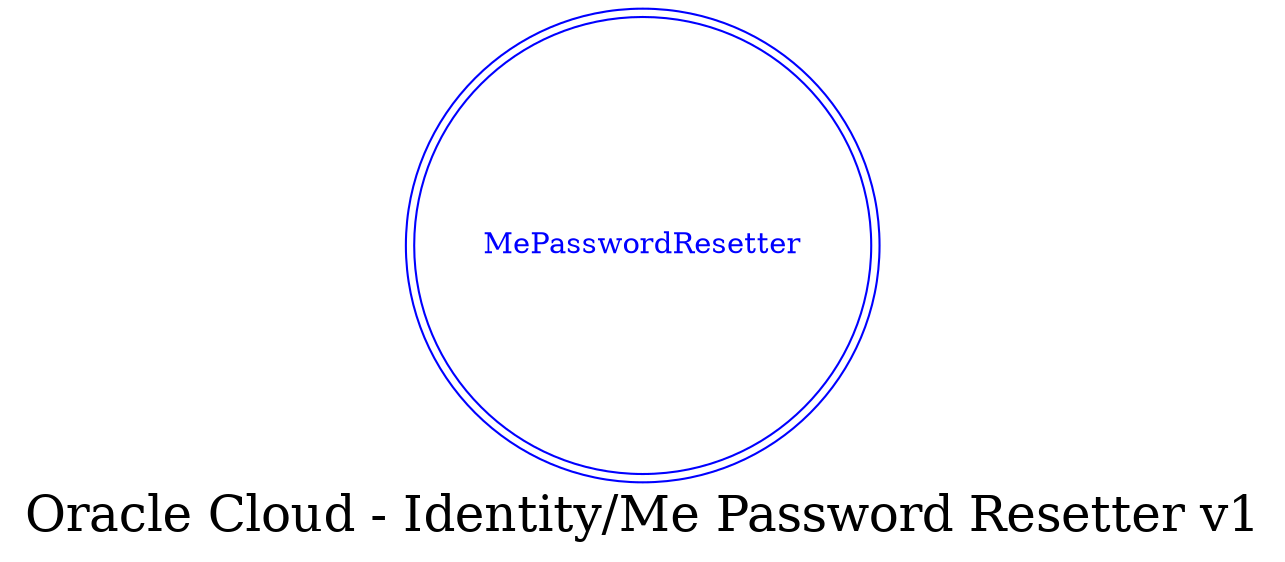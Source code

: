 digraph LexiconGraph {
graph[label="Oracle Cloud - Identity/Me Password Resetter v1", fontsize=24]
splines=true
"MePasswordResetter" [color=blue, fontcolor=blue, shape=doublecircle]
}
